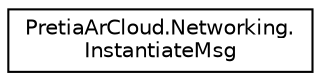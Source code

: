 digraph "Graphical Class Hierarchy"
{
 // LATEX_PDF_SIZE
  edge [fontname="Helvetica",fontsize="10",labelfontname="Helvetica",labelfontsize="10"];
  node [fontname="Helvetica",fontsize="10",shape=record];
  rankdir="LR";
  Node0 [label="PretiaArCloud.Networking.\lInstantiateMsg",height=0.2,width=0.4,color="black", fillcolor="white", style="filled",URL="$classPretiaArCloud_1_1Networking_1_1InstantiateMsg.html",tooltip=" "];
}
